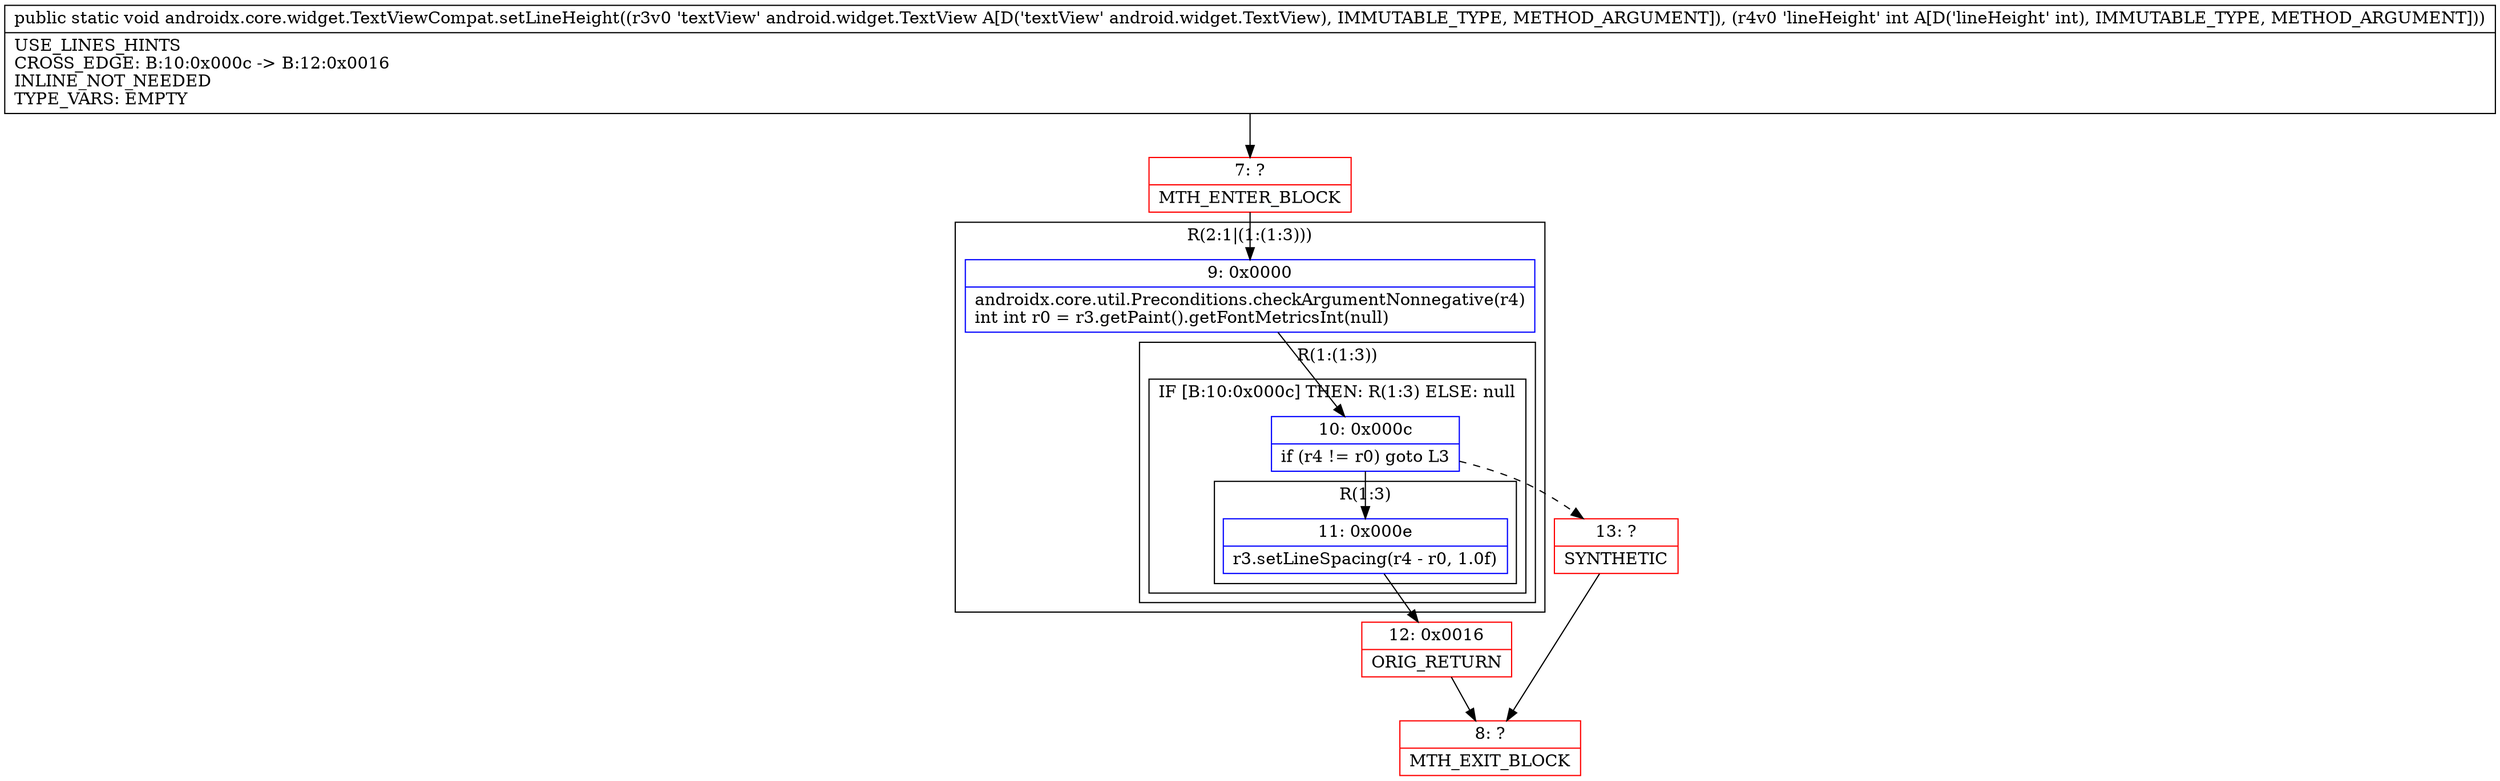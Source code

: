 digraph "CFG forandroidx.core.widget.TextViewCompat.setLineHeight(Landroid\/widget\/TextView;I)V" {
subgraph cluster_Region_118747091 {
label = "R(2:1|(1:(1:3)))";
node [shape=record,color=blue];
Node_9 [shape=record,label="{9\:\ 0x0000|androidx.core.util.Preconditions.checkArgumentNonnegative(r4)\lint int r0 = r3.getPaint().getFontMetricsInt(null)\l}"];
subgraph cluster_Region_493607131 {
label = "R(1:(1:3))";
node [shape=record,color=blue];
subgraph cluster_IfRegion_952512097 {
label = "IF [B:10:0x000c] THEN: R(1:3) ELSE: null";
node [shape=record,color=blue];
Node_10 [shape=record,label="{10\:\ 0x000c|if (r4 != r0) goto L3\l}"];
subgraph cluster_Region_2040337966 {
label = "R(1:3)";
node [shape=record,color=blue];
Node_11 [shape=record,label="{11\:\ 0x000e|r3.setLineSpacing(r4 \- r0, 1.0f)\l}"];
}
}
}
}
Node_7 [shape=record,color=red,label="{7\:\ ?|MTH_ENTER_BLOCK\l}"];
Node_12 [shape=record,color=red,label="{12\:\ 0x0016|ORIG_RETURN\l}"];
Node_8 [shape=record,color=red,label="{8\:\ ?|MTH_EXIT_BLOCK\l}"];
Node_13 [shape=record,color=red,label="{13\:\ ?|SYNTHETIC\l}"];
MethodNode[shape=record,label="{public static void androidx.core.widget.TextViewCompat.setLineHeight((r3v0 'textView' android.widget.TextView A[D('textView' android.widget.TextView), IMMUTABLE_TYPE, METHOD_ARGUMENT]), (r4v0 'lineHeight' int A[D('lineHeight' int), IMMUTABLE_TYPE, METHOD_ARGUMENT]))  | USE_LINES_HINTS\lCROSS_EDGE: B:10:0x000c \-\> B:12:0x0016\lINLINE_NOT_NEEDED\lTYPE_VARS: EMPTY\l}"];
MethodNode -> Node_7;Node_9 -> Node_10;
Node_10 -> Node_11;
Node_10 -> Node_13[style=dashed];
Node_11 -> Node_12;
Node_7 -> Node_9;
Node_12 -> Node_8;
Node_13 -> Node_8;
}

